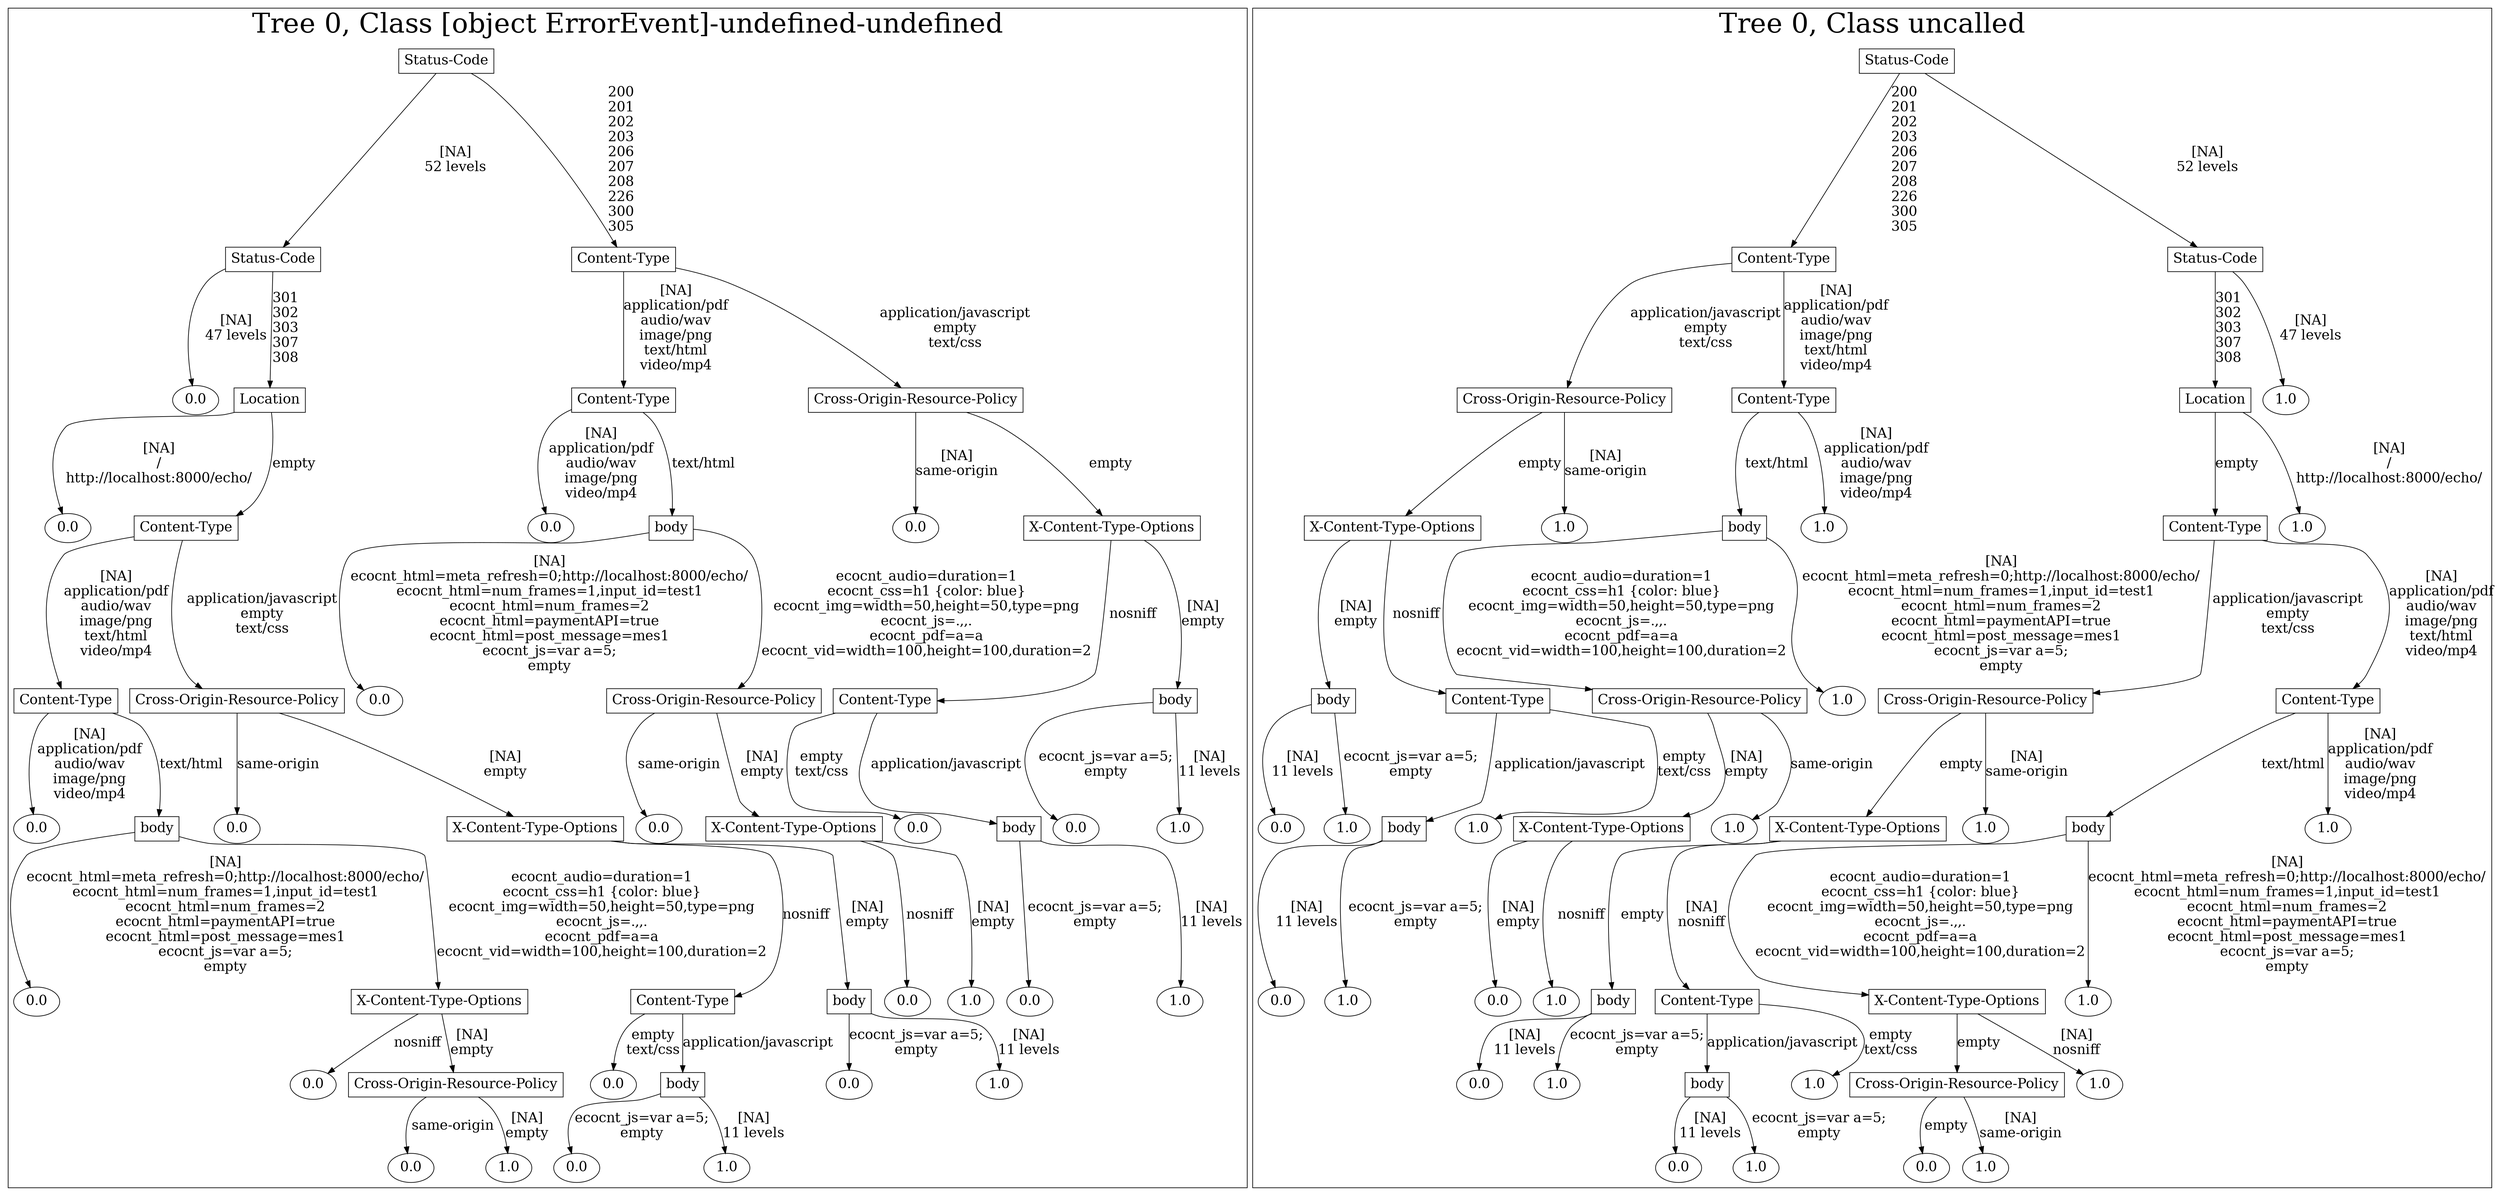 /*
Generated by:
    http://https://github.com/h2oai/h2o-3/tree/master/h2o-genmodel/src/main/java/hex/genmodel/tools/PrintMojo.java
*/

/*
On a mac:

$ brew install graphviz
$ dot -Tpng file.gv -o file.png
$ open file.png
*/

digraph G {

subgraph cluster_0 {
/* Nodes */

/* Level 0 */
{
"SG_0_Node_0" [shape=box, fontsize=20, label="Status-Code"]
}

/* Level 1 */
{
"SG_0_Node_1" [shape=box, fontsize=20, label="Status-Code"]
"SG_0_Node_2" [shape=box, fontsize=20, label="Content-Type"]
}

/* Level 2 */
{
"SG_0_Node_23" [fontsize=20, label="0.0"]
"SG_0_Node_3" [shape=box, fontsize=20, label="Location"]
"SG_0_Node_4" [shape=box, fontsize=20, label="Content-Type"]
"SG_0_Node_5" [shape=box, fontsize=20, label="Cross-Origin-Resource-Policy"]
}

/* Level 3 */
{
"SG_0_Node_24" [fontsize=20, label="0.0"]
"SG_0_Node_6" [shape=box, fontsize=20, label="Content-Type"]
"SG_0_Node_25" [fontsize=20, label="0.0"]
"SG_0_Node_7" [shape=box, fontsize=20, label="body"]
"SG_0_Node_26" [fontsize=20, label="0.0"]
"SG_0_Node_8" [shape=box, fontsize=20, label="X-Content-Type-Options"]
}

/* Level 4 */
{
"SG_0_Node_9" [shape=box, fontsize=20, label="Content-Type"]
"SG_0_Node_10" [shape=box, fontsize=20, label="Cross-Origin-Resource-Policy"]
"SG_0_Node_27" [fontsize=20, label="0.0"]
"SG_0_Node_11" [shape=box, fontsize=20, label="Cross-Origin-Resource-Policy"]
"SG_0_Node_12" [shape=box, fontsize=20, label="Content-Type"]
"SG_0_Node_13" [shape=box, fontsize=20, label="body"]
}

/* Level 5 */
{
"SG_0_Node_28" [fontsize=20, label="0.0"]
"SG_0_Node_14" [shape=box, fontsize=20, label="body"]
"SG_0_Node_29" [fontsize=20, label="0.0"]
"SG_0_Node_15" [shape=box, fontsize=20, label="X-Content-Type-Options"]
"SG_0_Node_30" [fontsize=20, label="0.0"]
"SG_0_Node_16" [shape=box, fontsize=20, label="X-Content-Type-Options"]
"SG_0_Node_31" [fontsize=20, label="0.0"]
"SG_0_Node_17" [shape=box, fontsize=20, label="body"]
"SG_0_Node_32" [fontsize=20, label="0.0"]
"SG_0_Node_33" [fontsize=20, label="1.0"]
}

/* Level 6 */
{
"SG_0_Node_34" [fontsize=20, label="0.0"]
"SG_0_Node_18" [shape=box, fontsize=20, label="X-Content-Type-Options"]
"SG_0_Node_19" [shape=box, fontsize=20, label="Content-Type"]
"SG_0_Node_20" [shape=box, fontsize=20, label="body"]
"SG_0_Node_35" [fontsize=20, label="0.0"]
"SG_0_Node_36" [fontsize=20, label="1.0"]
"SG_0_Node_37" [fontsize=20, label="0.0"]
"SG_0_Node_38" [fontsize=20, label="1.0"]
}

/* Level 7 */
{
"SG_0_Node_39" [fontsize=20, label="0.0"]
"SG_0_Node_21" [shape=box, fontsize=20, label="Cross-Origin-Resource-Policy"]
"SG_0_Node_40" [fontsize=20, label="0.0"]
"SG_0_Node_22" [shape=box, fontsize=20, label="body"]
"SG_0_Node_41" [fontsize=20, label="0.0"]
"SG_0_Node_42" [fontsize=20, label="1.0"]
}

/* Level 8 */
{
"SG_0_Node_43" [fontsize=20, label="0.0"]
"SG_0_Node_44" [fontsize=20, label="1.0"]
"SG_0_Node_45" [fontsize=20, label="0.0"]
"SG_0_Node_46" [fontsize=20, label="1.0"]
}

/* Edges */
"SG_0_Node_0" -> "SG_0_Node_1" [fontsize=20, label="[NA]
52 levels
"]
"SG_0_Node_0" -> "SG_0_Node_2" [fontsize=20, label="200
201
202
203
206
207
208
226
300
305
"]
"SG_0_Node_2" -> "SG_0_Node_4" [fontsize=20, label="[NA]
application/pdf
audio/wav
image/png
text/html
video/mp4
"]
"SG_0_Node_2" -> "SG_0_Node_5" [fontsize=20, label="application/javascript
empty
text/css
"]
"SG_0_Node_5" -> "SG_0_Node_26" [fontsize=20, label="[NA]
same-origin
"]
"SG_0_Node_5" -> "SG_0_Node_8" [fontsize=20, label="empty
"]
"SG_0_Node_8" -> "SG_0_Node_12" [fontsize=20, label="nosniff
"]
"SG_0_Node_8" -> "SG_0_Node_13" [fontsize=20, label="[NA]
empty
"]
"SG_0_Node_13" -> "SG_0_Node_32" [fontsize=20, label="ecocnt_js=var a=5;
empty
"]
"SG_0_Node_13" -> "SG_0_Node_33" [fontsize=20, label="[NA]
11 levels
"]
"SG_0_Node_12" -> "SG_0_Node_31" [fontsize=20, label="empty
text/css
"]
"SG_0_Node_12" -> "SG_0_Node_17" [fontsize=20, label="application/javascript
"]
"SG_0_Node_17" -> "SG_0_Node_37" [fontsize=20, label="ecocnt_js=var a=5;
empty
"]
"SG_0_Node_17" -> "SG_0_Node_38" [fontsize=20, label="[NA]
11 levels
"]
"SG_0_Node_4" -> "SG_0_Node_25" [fontsize=20, label="[NA]
application/pdf
audio/wav
image/png
video/mp4
"]
"SG_0_Node_4" -> "SG_0_Node_7" [fontsize=20, label="text/html
"]
"SG_0_Node_7" -> "SG_0_Node_27" [fontsize=20, label="[NA]
ecocnt_html=meta_refresh=0;http://localhost:8000/echo/
ecocnt_html=num_frames=1,input_id=test1
ecocnt_html=num_frames=2
ecocnt_html=paymentAPI=true
ecocnt_html=post_message=mes1
ecocnt_js=var a=5;
empty
"]
"SG_0_Node_7" -> "SG_0_Node_11" [fontsize=20, label="ecocnt_audio=duration=1
ecocnt_css=h1 {color: blue}
ecocnt_img=width=50,height=50,type=png
ecocnt_js=.,,.
ecocnt_pdf=a=a
ecocnt_vid=width=100,height=100,duration=2
"]
"SG_0_Node_11" -> "SG_0_Node_30" [fontsize=20, label="same-origin
"]
"SG_0_Node_11" -> "SG_0_Node_16" [fontsize=20, label="[NA]
empty
"]
"SG_0_Node_16" -> "SG_0_Node_35" [fontsize=20, label="nosniff
"]
"SG_0_Node_16" -> "SG_0_Node_36" [fontsize=20, label="[NA]
empty
"]
"SG_0_Node_1" -> "SG_0_Node_23" [fontsize=20, label="[NA]
47 levels
"]
"SG_0_Node_1" -> "SG_0_Node_3" [fontsize=20, label="301
302
303
307
308
"]
"SG_0_Node_3" -> "SG_0_Node_24" [fontsize=20, label="[NA]
/
http://localhost:8000/echo/
"]
"SG_0_Node_3" -> "SG_0_Node_6" [fontsize=20, label="empty
"]
"SG_0_Node_6" -> "SG_0_Node_9" [fontsize=20, label="[NA]
application/pdf
audio/wav
image/png
text/html
video/mp4
"]
"SG_0_Node_6" -> "SG_0_Node_10" [fontsize=20, label="application/javascript
empty
text/css
"]
"SG_0_Node_10" -> "SG_0_Node_29" [fontsize=20, label="same-origin
"]
"SG_0_Node_10" -> "SG_0_Node_15" [fontsize=20, label="[NA]
empty
"]
"SG_0_Node_15" -> "SG_0_Node_19" [fontsize=20, label="nosniff
"]
"SG_0_Node_15" -> "SG_0_Node_20" [fontsize=20, label="[NA]
empty
"]
"SG_0_Node_20" -> "SG_0_Node_41" [fontsize=20, label="ecocnt_js=var a=5;
empty
"]
"SG_0_Node_20" -> "SG_0_Node_42" [fontsize=20, label="[NA]
11 levels
"]
"SG_0_Node_19" -> "SG_0_Node_40" [fontsize=20, label="empty
text/css
"]
"SG_0_Node_19" -> "SG_0_Node_22" [fontsize=20, label="application/javascript
"]
"SG_0_Node_22" -> "SG_0_Node_45" [fontsize=20, label="ecocnt_js=var a=5;
empty
"]
"SG_0_Node_22" -> "SG_0_Node_46" [fontsize=20, label="[NA]
11 levels
"]
"SG_0_Node_9" -> "SG_0_Node_28" [fontsize=20, label="[NA]
application/pdf
audio/wav
image/png
video/mp4
"]
"SG_0_Node_9" -> "SG_0_Node_14" [fontsize=20, label="text/html
"]
"SG_0_Node_14" -> "SG_0_Node_34" [fontsize=20, label="[NA]
ecocnt_html=meta_refresh=0;http://localhost:8000/echo/
ecocnt_html=num_frames=1,input_id=test1
ecocnt_html=num_frames=2
ecocnt_html=paymentAPI=true
ecocnt_html=post_message=mes1
ecocnt_js=var a=5;
empty
"]
"SG_0_Node_14" -> "SG_0_Node_18" [fontsize=20, label="ecocnt_audio=duration=1
ecocnt_css=h1 {color: blue}
ecocnt_img=width=50,height=50,type=png
ecocnt_js=.,,.
ecocnt_pdf=a=a
ecocnt_vid=width=100,height=100,duration=2
"]
"SG_0_Node_18" -> "SG_0_Node_39" [fontsize=20, label="nosniff
"]
"SG_0_Node_18" -> "SG_0_Node_21" [fontsize=20, label="[NA]
empty
"]
"SG_0_Node_21" -> "SG_0_Node_43" [fontsize=20, label="same-origin
"]
"SG_0_Node_21" -> "SG_0_Node_44" [fontsize=20, label="[NA]
empty
"]

fontsize=40
label="Tree 0, Class [object ErrorEvent]-undefined-undefined"
}

subgraph cluster_1 {
/* Nodes */

/* Level 0 */
{
"SG_1_Node_0" [shape=box, fontsize=20, label="Status-Code"]
}

/* Level 1 */
{
"SG_1_Node_1" [shape=box, fontsize=20, label="Content-Type"]
"SG_1_Node_2" [shape=box, fontsize=20, label="Status-Code"]
}

/* Level 2 */
{
"SG_1_Node_3" [shape=box, fontsize=20, label="Cross-Origin-Resource-Policy"]
"SG_1_Node_4" [shape=box, fontsize=20, label="Content-Type"]
"SG_1_Node_5" [shape=box, fontsize=20, label="Location"]
"SG_1_Node_23" [fontsize=20, label="1.0"]
}

/* Level 3 */
{
"SG_1_Node_6" [shape=box, fontsize=20, label="X-Content-Type-Options"]
"SG_1_Node_24" [fontsize=20, label="1.0"]
"SG_1_Node_7" [shape=box, fontsize=20, label="body"]
"SG_1_Node_25" [fontsize=20, label="1.0"]
"SG_1_Node_8" [shape=box, fontsize=20, label="Content-Type"]
"SG_1_Node_26" [fontsize=20, label="1.0"]
}

/* Level 4 */
{
"SG_1_Node_9" [shape=box, fontsize=20, label="body"]
"SG_1_Node_10" [shape=box, fontsize=20, label="Content-Type"]
"SG_1_Node_11" [shape=box, fontsize=20, label="Cross-Origin-Resource-Policy"]
"SG_1_Node_27" [fontsize=20, label="1.0"]
"SG_1_Node_12" [shape=box, fontsize=20, label="Cross-Origin-Resource-Policy"]
"SG_1_Node_13" [shape=box, fontsize=20, label="Content-Type"]
}

/* Level 5 */
{
"SG_1_Node_28" [fontsize=20, label="0.0"]
"SG_1_Node_29" [fontsize=20, label="1.0"]
"SG_1_Node_14" [shape=box, fontsize=20, label="body"]
"SG_1_Node_30" [fontsize=20, label="1.0"]
"SG_1_Node_15" [shape=box, fontsize=20, label="X-Content-Type-Options"]
"SG_1_Node_31" [fontsize=20, label="1.0"]
"SG_1_Node_16" [shape=box, fontsize=20, label="X-Content-Type-Options"]
"SG_1_Node_32" [fontsize=20, label="1.0"]
"SG_1_Node_17" [shape=box, fontsize=20, label="body"]
"SG_1_Node_33" [fontsize=20, label="1.0"]
}

/* Level 6 */
{
"SG_1_Node_34" [fontsize=20, label="0.0"]
"SG_1_Node_35" [fontsize=20, label="1.0"]
"SG_1_Node_36" [fontsize=20, label="0.0"]
"SG_1_Node_37" [fontsize=20, label="1.0"]
"SG_1_Node_18" [shape=box, fontsize=20, label="body"]
"SG_1_Node_19" [shape=box, fontsize=20, label="Content-Type"]
"SG_1_Node_20" [shape=box, fontsize=20, label="X-Content-Type-Options"]
"SG_1_Node_38" [fontsize=20, label="1.0"]
}

/* Level 7 */
{
"SG_1_Node_39" [fontsize=20, label="0.0"]
"SG_1_Node_40" [fontsize=20, label="1.0"]
"SG_1_Node_21" [shape=box, fontsize=20, label="body"]
"SG_1_Node_41" [fontsize=20, label="1.0"]
"SG_1_Node_22" [shape=box, fontsize=20, label="Cross-Origin-Resource-Policy"]
"SG_1_Node_42" [fontsize=20, label="1.0"]
}

/* Level 8 */
{
"SG_1_Node_43" [fontsize=20, label="0.0"]
"SG_1_Node_44" [fontsize=20, label="1.0"]
"SG_1_Node_45" [fontsize=20, label="0.0"]
"SG_1_Node_46" [fontsize=20, label="1.0"]
}

/* Edges */
"SG_1_Node_0" -> "SG_1_Node_1" [fontsize=20, label="200
201
202
203
206
207
208
226
300
305
"]
"SG_1_Node_0" -> "SG_1_Node_2" [fontsize=20, label="[NA]
52 levels
"]
"SG_1_Node_2" -> "SG_1_Node_5" [fontsize=20, label="301
302
303
307
308
"]
"SG_1_Node_2" -> "SG_1_Node_23" [fontsize=20, label="[NA]
47 levels
"]
"SG_1_Node_5" -> "SG_1_Node_8" [fontsize=20, label="empty
"]
"SG_1_Node_5" -> "SG_1_Node_26" [fontsize=20, label="[NA]
/
http://localhost:8000/echo/
"]
"SG_1_Node_8" -> "SG_1_Node_12" [fontsize=20, label="application/javascript
empty
text/css
"]
"SG_1_Node_8" -> "SG_1_Node_13" [fontsize=20, label="[NA]
application/pdf
audio/wav
image/png
text/html
video/mp4
"]
"SG_1_Node_13" -> "SG_1_Node_17" [fontsize=20, label="text/html
"]
"SG_1_Node_13" -> "SG_1_Node_33" [fontsize=20, label="[NA]
application/pdf
audio/wav
image/png
video/mp4
"]
"SG_1_Node_17" -> "SG_1_Node_20" [fontsize=20, label="ecocnt_audio=duration=1
ecocnt_css=h1 {color: blue}
ecocnt_img=width=50,height=50,type=png
ecocnt_js=.,,.
ecocnt_pdf=a=a
ecocnt_vid=width=100,height=100,duration=2
"]
"SG_1_Node_17" -> "SG_1_Node_38" [fontsize=20, label="[NA]
ecocnt_html=meta_refresh=0;http://localhost:8000/echo/
ecocnt_html=num_frames=1,input_id=test1
ecocnt_html=num_frames=2
ecocnt_html=paymentAPI=true
ecocnt_html=post_message=mes1
ecocnt_js=var a=5;
empty
"]
"SG_1_Node_20" -> "SG_1_Node_22" [fontsize=20, label="empty
"]
"SG_1_Node_20" -> "SG_1_Node_42" [fontsize=20, label="[NA]
nosniff
"]
"SG_1_Node_22" -> "SG_1_Node_45" [fontsize=20, label="empty
"]
"SG_1_Node_22" -> "SG_1_Node_46" [fontsize=20, label="[NA]
same-origin
"]
"SG_1_Node_12" -> "SG_1_Node_16" [fontsize=20, label="empty
"]
"SG_1_Node_12" -> "SG_1_Node_32" [fontsize=20, label="[NA]
same-origin
"]
"SG_1_Node_16" -> "SG_1_Node_18" [fontsize=20, label="empty
"]
"SG_1_Node_16" -> "SG_1_Node_19" [fontsize=20, label="[NA]
nosniff
"]
"SG_1_Node_19" -> "SG_1_Node_21" [fontsize=20, label="application/javascript
"]
"SG_1_Node_19" -> "SG_1_Node_41" [fontsize=20, label="empty
text/css
"]
"SG_1_Node_21" -> "SG_1_Node_43" [fontsize=20, label="[NA]
11 levels
"]
"SG_1_Node_21" -> "SG_1_Node_44" [fontsize=20, label="ecocnt_js=var a=5;
empty
"]
"SG_1_Node_18" -> "SG_1_Node_39" [fontsize=20, label="[NA]
11 levels
"]
"SG_1_Node_18" -> "SG_1_Node_40" [fontsize=20, label="ecocnt_js=var a=5;
empty
"]
"SG_1_Node_1" -> "SG_1_Node_3" [fontsize=20, label="application/javascript
empty
text/css
"]
"SG_1_Node_1" -> "SG_1_Node_4" [fontsize=20, label="[NA]
application/pdf
audio/wav
image/png
text/html
video/mp4
"]
"SG_1_Node_4" -> "SG_1_Node_7" [fontsize=20, label="text/html
"]
"SG_1_Node_4" -> "SG_1_Node_25" [fontsize=20, label="[NA]
application/pdf
audio/wav
image/png
video/mp4
"]
"SG_1_Node_7" -> "SG_1_Node_11" [fontsize=20, label="ecocnt_audio=duration=1
ecocnt_css=h1 {color: blue}
ecocnt_img=width=50,height=50,type=png
ecocnt_js=.,,.
ecocnt_pdf=a=a
ecocnt_vid=width=100,height=100,duration=2
"]
"SG_1_Node_7" -> "SG_1_Node_27" [fontsize=20, label="[NA]
ecocnt_html=meta_refresh=0;http://localhost:8000/echo/
ecocnt_html=num_frames=1,input_id=test1
ecocnt_html=num_frames=2
ecocnt_html=paymentAPI=true
ecocnt_html=post_message=mes1
ecocnt_js=var a=5;
empty
"]
"SG_1_Node_11" -> "SG_1_Node_15" [fontsize=20, label="[NA]
empty
"]
"SG_1_Node_11" -> "SG_1_Node_31" [fontsize=20, label="same-origin
"]
"SG_1_Node_15" -> "SG_1_Node_36" [fontsize=20, label="[NA]
empty
"]
"SG_1_Node_15" -> "SG_1_Node_37" [fontsize=20, label="nosniff
"]
"SG_1_Node_3" -> "SG_1_Node_6" [fontsize=20, label="empty
"]
"SG_1_Node_3" -> "SG_1_Node_24" [fontsize=20, label="[NA]
same-origin
"]
"SG_1_Node_6" -> "SG_1_Node_9" [fontsize=20, label="[NA]
empty
"]
"SG_1_Node_6" -> "SG_1_Node_10" [fontsize=20, label="nosniff
"]
"SG_1_Node_10" -> "SG_1_Node_14" [fontsize=20, label="application/javascript
"]
"SG_1_Node_10" -> "SG_1_Node_30" [fontsize=20, label="empty
text/css
"]
"SG_1_Node_14" -> "SG_1_Node_34" [fontsize=20, label="[NA]
11 levels
"]
"SG_1_Node_14" -> "SG_1_Node_35" [fontsize=20, label="ecocnt_js=var a=5;
empty
"]
"SG_1_Node_9" -> "SG_1_Node_28" [fontsize=20, label="[NA]
11 levels
"]
"SG_1_Node_9" -> "SG_1_Node_29" [fontsize=20, label="ecocnt_js=var a=5;
empty
"]

fontsize=40
label="Tree 0, Class uncalled"
}

}

